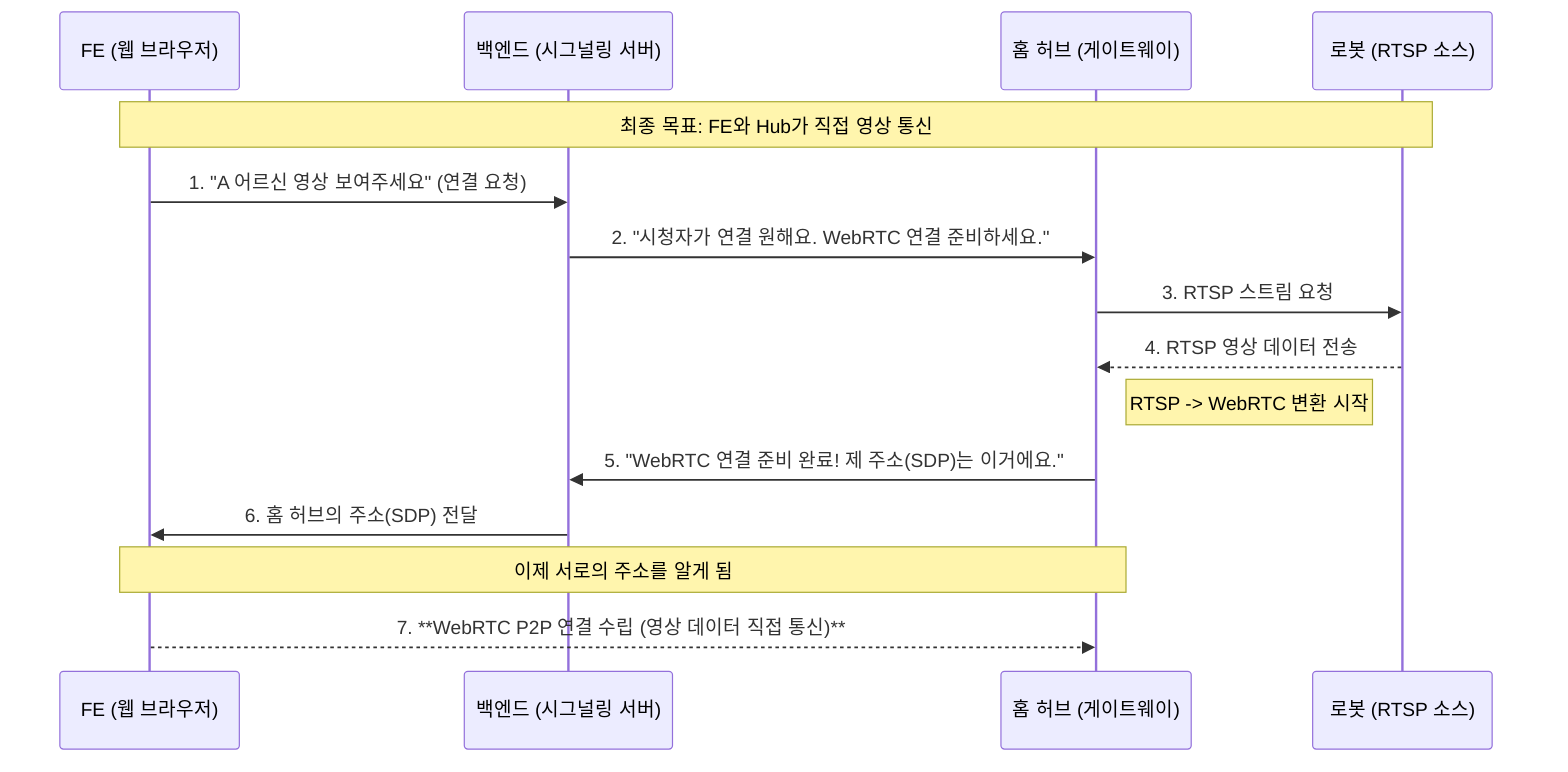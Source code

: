 sequenceDiagram
    participant FE as FE (웹 브라우저)
    participant Backend as 백엔드 (시그널링 서버)
    participant Hub as 홈 허브 (게이트웨이)
    participant Robot as 로봇 (RTSP 소스)

    Note over FE, Robot: 최종 목표: FE와 Hub가 직접 영상 통신

    FE->>Backend: 1. "A 어르신 영상 보여주세요" (연결 요청)
    Backend->>Hub: 2. "시청자가 연결 원해요. WebRTC 연결 준비하세요."

    Hub->>Robot: 3. RTSP 스트림 요청
    Robot-->>Hub: 4. RTSP 영상 데이터 전송

    Note right of Hub: RTSP -> WebRTC 변환 시작

    Hub->>Backend: 5. "WebRTC 연결 준비 완료! 제 주소(SDP)는 이거에요."
    Backend->>FE: 6. 홈 허브의 주소(SDP) 전달

    Note over FE, Hub: 이제 서로의 주소를 알게 됨

    FE-->>Hub: 7. **WebRTC P2P 연결 수립 (영상 데이터 직접 통신)**